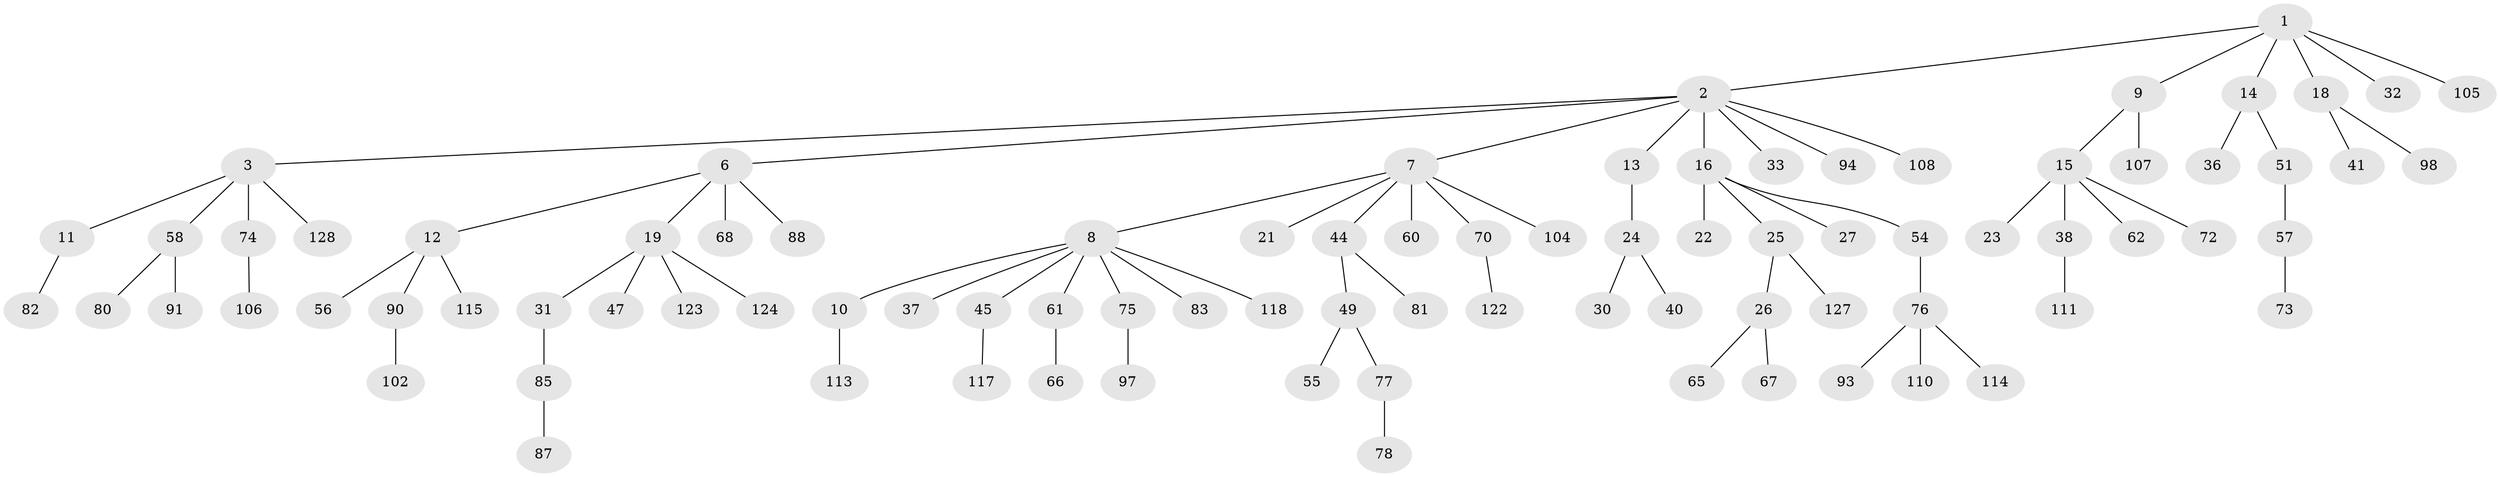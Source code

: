 // Generated by graph-tools (version 1.1) at 2025/52/02/27/25 19:52:11]
// undirected, 88 vertices, 87 edges
graph export_dot {
graph [start="1"]
  node [color=gray90,style=filled];
  1 [super="+5"];
  2 [super="+4"];
  3 [super="+17"];
  6 [super="+50"];
  7 [super="+35"];
  8 [super="+20"];
  9 [super="+79"];
  10;
  11;
  12 [super="+84"];
  13 [super="+89"];
  14 [super="+29"];
  15 [super="+121"];
  16 [super="+34"];
  18;
  19 [super="+71"];
  21 [super="+43"];
  22 [super="+46"];
  23 [super="+63"];
  24 [super="+52"];
  25 [super="+42"];
  26 [super="+86"];
  27 [super="+28"];
  30 [super="+119"];
  31;
  32 [super="+112"];
  33 [super="+39"];
  36;
  37;
  38 [super="+59"];
  40 [super="+95"];
  41 [super="+129"];
  44 [super="+48"];
  45;
  47 [super="+92"];
  49 [super="+64"];
  51 [super="+53"];
  54;
  55;
  56;
  57 [super="+125"];
  58 [super="+69"];
  60;
  61 [super="+101"];
  62;
  65;
  66;
  67;
  68;
  70;
  72;
  73;
  74 [super="+99"];
  75;
  76 [super="+109"];
  77;
  78 [super="+96"];
  80;
  81;
  82 [super="+120"];
  83;
  85 [super="+100"];
  87 [super="+103"];
  88;
  90;
  91;
  93;
  94;
  97 [super="+126"];
  98;
  102;
  104;
  105;
  106;
  107;
  108 [super="+116"];
  110;
  111;
  113;
  114;
  115;
  117;
  118;
  122;
  123;
  124;
  127;
  128;
  1 -- 2;
  1 -- 9;
  1 -- 18;
  1 -- 32;
  1 -- 105;
  1 -- 14;
  2 -- 3;
  2 -- 7;
  2 -- 13;
  2 -- 16;
  2 -- 33;
  2 -- 6;
  2 -- 108;
  2 -- 94;
  3 -- 11;
  3 -- 128;
  3 -- 58;
  3 -- 74;
  6 -- 12;
  6 -- 19;
  6 -- 68;
  6 -- 88;
  7 -- 8;
  7 -- 21;
  7 -- 60;
  7 -- 70;
  7 -- 104;
  7 -- 44;
  8 -- 10;
  8 -- 75;
  8 -- 118;
  8 -- 83;
  8 -- 45;
  8 -- 37;
  8 -- 61;
  9 -- 15;
  9 -- 107;
  10 -- 113;
  11 -- 82;
  12 -- 56;
  12 -- 90;
  12 -- 115;
  13 -- 24;
  14 -- 36;
  14 -- 51;
  15 -- 23;
  15 -- 38;
  15 -- 62;
  15 -- 72;
  16 -- 22;
  16 -- 25;
  16 -- 27;
  16 -- 54;
  18 -- 41;
  18 -- 98;
  19 -- 31;
  19 -- 47;
  19 -- 123;
  19 -- 124;
  24 -- 30;
  24 -- 40;
  25 -- 26;
  25 -- 127;
  26 -- 65;
  26 -- 67;
  31 -- 85;
  38 -- 111;
  44 -- 49;
  44 -- 81;
  45 -- 117;
  49 -- 55;
  49 -- 77;
  51 -- 57;
  54 -- 76;
  57 -- 73;
  58 -- 80;
  58 -- 91;
  61 -- 66;
  70 -- 122;
  74 -- 106;
  75 -- 97;
  76 -- 93;
  76 -- 114;
  76 -- 110;
  77 -- 78;
  85 -- 87;
  90 -- 102;
}
